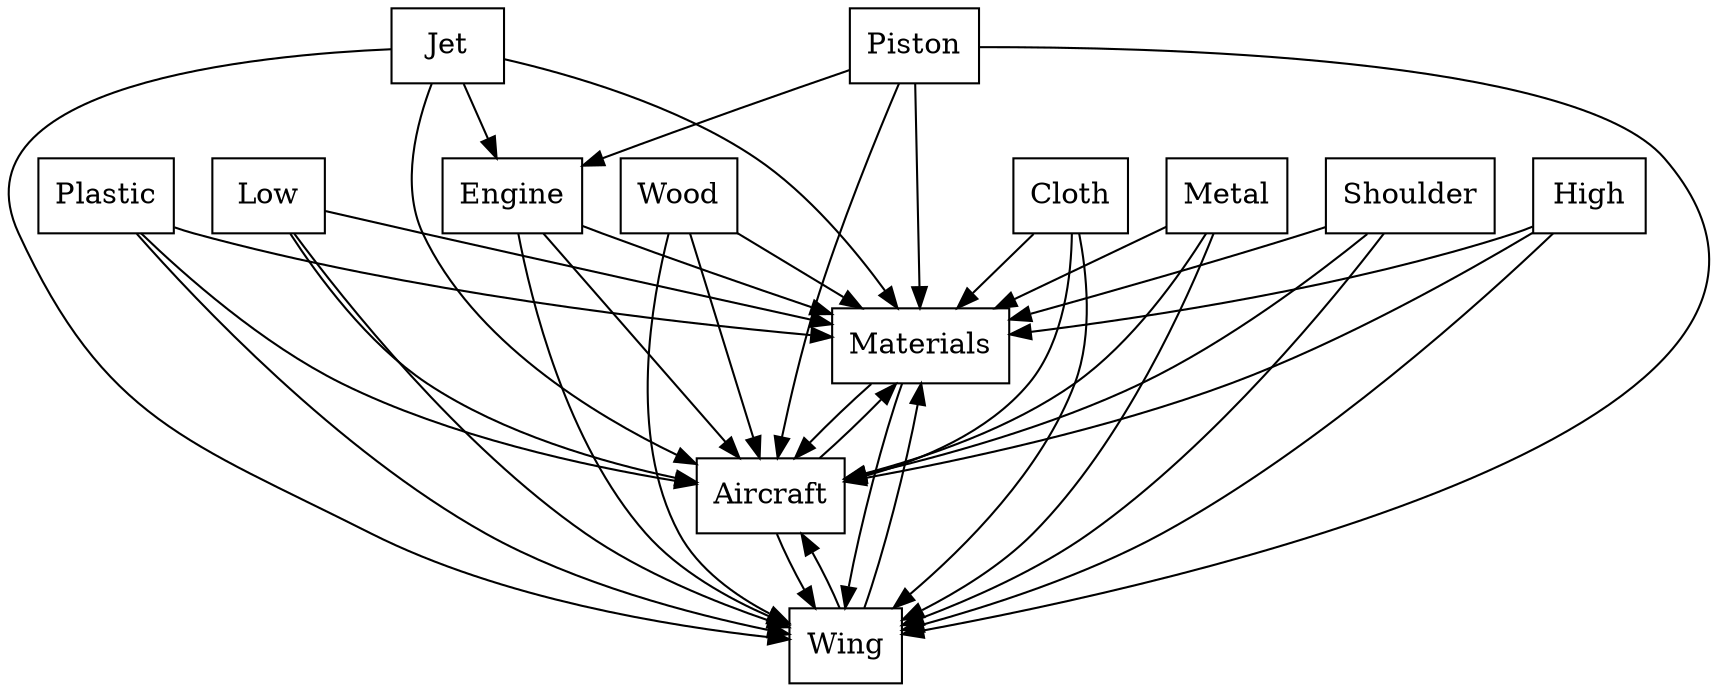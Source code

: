 digraph{
graph [rankdir=TB];
node [shape=box];
edge [arrowhead=normal];
0[label="Low",]
1[label="Materials",]
2[label="Piston",]
3[label="Wood",]
4[label="Jet",]
5[label="Plastic",]
6[label="Engine",]
7[label="Cloth",]
8[label="Metal",]
9[label="Aircraft",]
10[label="Shoulder",]
11[label="High",]
12[label="Wing",]
0->1[label="",]
0->9[label="",]
0->12[label="",]
1->9[label="",]
1->12[label="",]
2->1[label="",]
2->6[label="",]
2->9[label="",]
2->12[label="",]
3->1[label="",]
3->9[label="",]
3->12[label="",]
4->1[label="",]
4->6[label="",]
4->9[label="",]
4->12[label="",]
5->1[label="",]
5->9[label="",]
5->12[label="",]
6->1[label="",]
6->9[label="",]
6->12[label="",]
7->1[label="",]
7->9[label="",]
7->12[label="",]
8->1[label="",]
8->9[label="",]
8->12[label="",]
9->1[label="",]
9->12[label="",]
10->1[label="",]
10->9[label="",]
10->12[label="",]
11->1[label="",]
11->9[label="",]
11->12[label="",]
12->1[label="",]
12->9[label="",]
}
